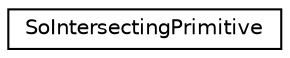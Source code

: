digraph "Graphical Class Hierarchy"
{
 // LATEX_PDF_SIZE
  edge [fontname="Helvetica",fontsize="10",labelfontname="Helvetica",labelfontsize="10"];
  node [fontname="Helvetica",fontsize="10",shape=record];
  rankdir="LR";
  Node0 [label="SoIntersectingPrimitive",height=0.2,width=0.4,color="black", fillcolor="white", style="filled",URL="$structSoIntersectingPrimitive.html",tooltip="Struct with collision information."];
}
